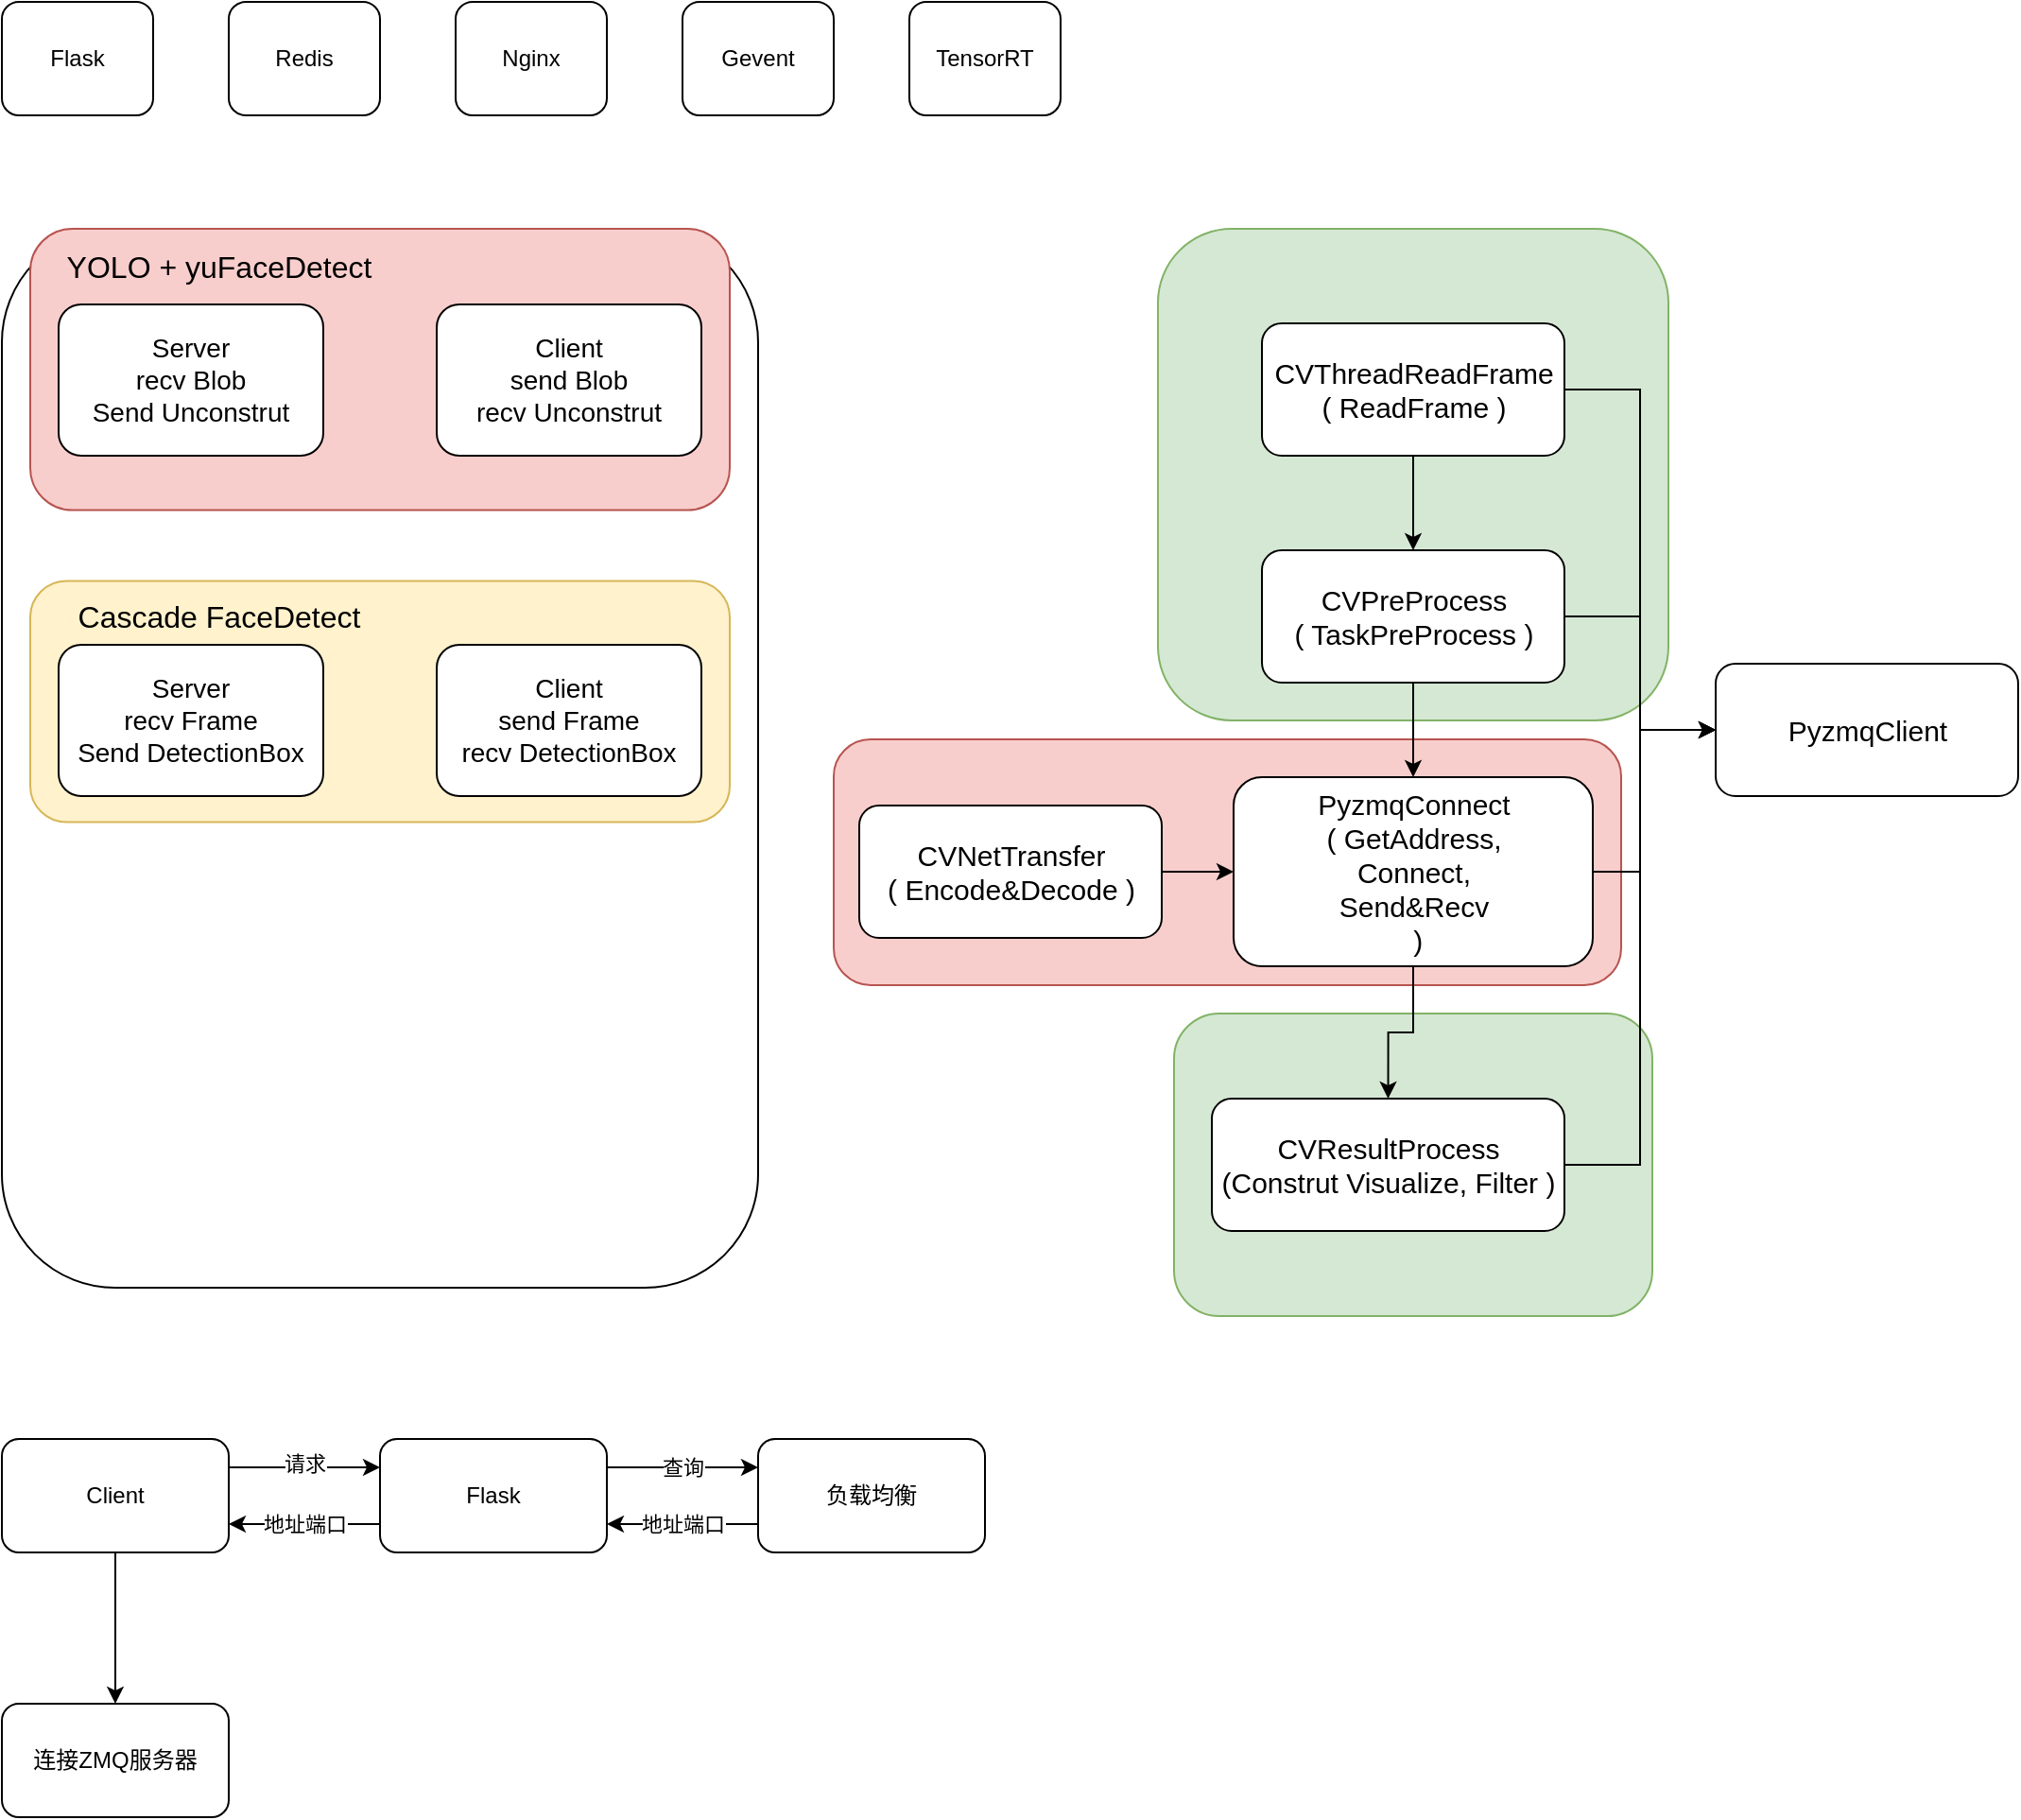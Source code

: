 <mxfile version="14.1.8" type="github">
  <diagram id="7dhG77_Q10vjQAKvfWMw" name="Page-1">
    <mxGraphModel dx="748" dy="454" grid="1" gridSize="10" guides="1" tooltips="1" connect="1" arrows="1" fold="1" page="1" pageScale="1" pageWidth="827" pageHeight="1169" math="0" shadow="0">
      <root>
        <mxCell id="0" />
        <mxCell id="1" parent="0" />
        <mxCell id="kNMitA74HekCaNC5wL4F-1" value="" style="rounded=1;whiteSpace=wrap;html=1;" parent="1" vertex="1">
          <mxGeometry x="80" y="160" width="400" height="560" as="geometry" />
        </mxCell>
        <mxCell id="MtR0q6EYVEY2UFpirdCm-37" value="" style="rounded=1;whiteSpace=wrap;html=1;fillColor=#fff2cc;strokeColor=#d6b656;" parent="1" vertex="1">
          <mxGeometry x="95" y="346.25" width="370" height="127.5" as="geometry" />
        </mxCell>
        <mxCell id="MtR0q6EYVEY2UFpirdCm-36" value="" style="rounded=1;whiteSpace=wrap;html=1;fillColor=#f8cecc;strokeColor=#b85450;" parent="1" vertex="1">
          <mxGeometry x="95" y="160" width="370" height="148.75" as="geometry" />
        </mxCell>
        <mxCell id="MtR0q6EYVEY2UFpirdCm-35" value="" style="rounded=1;whiteSpace=wrap;html=1;fillColor=#f8cecc;strokeColor=#b85450;" parent="1" vertex="1">
          <mxGeometry x="320" y="200" width="120" height="60" as="geometry" />
        </mxCell>
        <mxCell id="MtR0q6EYVEY2UFpirdCm-31" value="" style="rounded=1;whiteSpace=wrap;html=1;fillColor=#f8cecc;strokeColor=#b85450;" parent="1" vertex="1">
          <mxGeometry x="520" y="430" width="416.5" height="130" as="geometry" />
        </mxCell>
        <mxCell id="MtR0q6EYVEY2UFpirdCm-30" value="" style="rounded=1;whiteSpace=wrap;html=1;fillColor=#d5e8d4;strokeColor=#82b366;" parent="1" vertex="1">
          <mxGeometry x="700" y="575" width="253" height="160" as="geometry" />
        </mxCell>
        <mxCell id="1QFQKJrHIQteWZRxJTOW-2" value="Flask" style="rounded=1;whiteSpace=wrap;html=1;" parent="1" vertex="1">
          <mxGeometry x="80" y="40" width="80" height="60" as="geometry" />
        </mxCell>
        <mxCell id="1QFQKJrHIQteWZRxJTOW-7" value="Redis" style="rounded=1;whiteSpace=wrap;html=1;" parent="1" vertex="1">
          <mxGeometry x="200" y="40" width="80" height="60" as="geometry" />
        </mxCell>
        <mxCell id="1QFQKJrHIQteWZRxJTOW-8" value="Nginx" style="rounded=1;whiteSpace=wrap;html=1;" parent="1" vertex="1">
          <mxGeometry x="320" y="40" width="80" height="60" as="geometry" />
        </mxCell>
        <mxCell id="1QFQKJrHIQteWZRxJTOW-9" value="Gevent" style="rounded=1;whiteSpace=wrap;html=1;" parent="1" vertex="1">
          <mxGeometry x="440" y="40" width="80" height="60" as="geometry" />
        </mxCell>
        <mxCell id="Oo6SzhEoN0E3CcnQ-WtD-10" value="TensorRT" style="rounded=1;whiteSpace=wrap;html=1;" parent="1" vertex="1">
          <mxGeometry x="560" y="40" width="80" height="60" as="geometry" />
        </mxCell>
        <mxCell id="MtR0q6EYVEY2UFpirdCm-1" value="" style="rounded=1;whiteSpace=wrap;html=1;fillColor=#d5e8d4;strokeColor=#82b366;" parent="1" vertex="1">
          <mxGeometry x="691.5" y="160" width="270" height="260" as="geometry" />
        </mxCell>
        <mxCell id="MtR0q6EYVEY2UFpirdCm-28" style="edgeStyle=orthogonalEdgeStyle;rounded=0;orthogonalLoop=1;jettySize=auto;html=1;" parent="1" source="MtR0q6EYVEY2UFpirdCm-4" target="MtR0q6EYVEY2UFpirdCm-17" edge="1">
          <mxGeometry relative="1" as="geometry" />
        </mxCell>
        <mxCell id="MtR0q6EYVEY2UFpirdCm-4" value="&lt;font style=&quot;font-size: 15px&quot;&gt;CVNetTransfer&lt;br&gt;( Encode&amp;amp;Decode )&lt;/font&gt;" style="rounded=1;whiteSpace=wrap;html=1;" parent="1" vertex="1">
          <mxGeometry x="533.5" y="465" width="160" height="70" as="geometry" />
        </mxCell>
        <mxCell id="MtR0q6EYVEY2UFpirdCm-19" style="edgeStyle=orthogonalEdgeStyle;rounded=0;orthogonalLoop=1;jettySize=auto;html=1;entryX=0.5;entryY=0;entryDx=0;entryDy=0;" parent="1" source="MtR0q6EYVEY2UFpirdCm-7" target="MtR0q6EYVEY2UFpirdCm-9" edge="1">
          <mxGeometry relative="1" as="geometry" />
        </mxCell>
        <mxCell id="MtR0q6EYVEY2UFpirdCm-25" style="edgeStyle=orthogonalEdgeStyle;rounded=0;orthogonalLoop=1;jettySize=auto;html=1;entryX=0;entryY=0.5;entryDx=0;entryDy=0;" parent="1" source="MtR0q6EYVEY2UFpirdCm-7" target="MtR0q6EYVEY2UFpirdCm-10" edge="1">
          <mxGeometry relative="1" as="geometry" />
        </mxCell>
        <mxCell id="MtR0q6EYVEY2UFpirdCm-7" value="&lt;font style=&quot;font-size: 15px&quot;&gt;CVThreadReadFrame&lt;br&gt;( ReadFrame )&lt;/font&gt;" style="rounded=1;whiteSpace=wrap;html=1;" parent="1" vertex="1">
          <mxGeometry x="746.5" y="210" width="160" height="70" as="geometry" />
        </mxCell>
        <mxCell id="MtR0q6EYVEY2UFpirdCm-26" style="edgeStyle=orthogonalEdgeStyle;rounded=0;orthogonalLoop=1;jettySize=auto;html=1;entryX=0;entryY=0.5;entryDx=0;entryDy=0;" parent="1" source="MtR0q6EYVEY2UFpirdCm-8" target="MtR0q6EYVEY2UFpirdCm-10" edge="1">
          <mxGeometry relative="1" as="geometry" />
        </mxCell>
        <mxCell id="MtR0q6EYVEY2UFpirdCm-8" value="&lt;font style=&quot;font-size: 15px&quot;&gt;CVResultProcess&lt;br&gt;(Construt Visualize, Filter )&lt;/font&gt;" style="rounded=1;whiteSpace=wrap;html=1;" parent="1" vertex="1">
          <mxGeometry x="720" y="620" width="186.5" height="70" as="geometry" />
        </mxCell>
        <mxCell id="MtR0q6EYVEY2UFpirdCm-20" style="edgeStyle=orthogonalEdgeStyle;rounded=0;orthogonalLoop=1;jettySize=auto;html=1;entryX=0.5;entryY=0;entryDx=0;entryDy=0;" parent="1" source="MtR0q6EYVEY2UFpirdCm-9" target="MtR0q6EYVEY2UFpirdCm-17" edge="1">
          <mxGeometry relative="1" as="geometry" />
        </mxCell>
        <mxCell id="MtR0q6EYVEY2UFpirdCm-24" style="edgeStyle=orthogonalEdgeStyle;rounded=0;orthogonalLoop=1;jettySize=auto;html=1;" parent="1" source="MtR0q6EYVEY2UFpirdCm-9" target="MtR0q6EYVEY2UFpirdCm-10" edge="1">
          <mxGeometry relative="1" as="geometry" />
        </mxCell>
        <mxCell id="MtR0q6EYVEY2UFpirdCm-9" value="&lt;font style=&quot;font-size: 15px&quot;&gt;CVPreProcess&lt;br&gt;( TaskPreProcess )&lt;/font&gt;" style="rounded=1;whiteSpace=wrap;html=1;" parent="1" vertex="1">
          <mxGeometry x="746.5" y="330" width="160" height="70" as="geometry" />
        </mxCell>
        <mxCell id="MtR0q6EYVEY2UFpirdCm-10" value="&lt;span style=&quot;font-size: 15px&quot;&gt;PyzmqClient&lt;br&gt;&lt;/span&gt;" style="rounded=1;whiteSpace=wrap;html=1;" parent="1" vertex="1">
          <mxGeometry x="986.5" y="390" width="160" height="70" as="geometry" />
        </mxCell>
        <mxCell id="MtR0q6EYVEY2UFpirdCm-21" style="edgeStyle=orthogonalEdgeStyle;rounded=0;orthogonalLoop=1;jettySize=auto;html=1;entryX=0.5;entryY=0;entryDx=0;entryDy=0;" parent="1" source="MtR0q6EYVEY2UFpirdCm-17" target="MtR0q6EYVEY2UFpirdCm-8" edge="1">
          <mxGeometry relative="1" as="geometry" />
        </mxCell>
        <mxCell id="MtR0q6EYVEY2UFpirdCm-27" style="edgeStyle=orthogonalEdgeStyle;rounded=0;orthogonalLoop=1;jettySize=auto;html=1;entryX=0;entryY=0.5;entryDx=0;entryDy=0;" parent="1" source="MtR0q6EYVEY2UFpirdCm-17" target="MtR0q6EYVEY2UFpirdCm-10" edge="1">
          <mxGeometry relative="1" as="geometry">
            <Array as="points">
              <mxPoint x="946.5" y="500" />
              <mxPoint x="946.5" y="425" />
            </Array>
          </mxGeometry>
        </mxCell>
        <mxCell id="MtR0q6EYVEY2UFpirdCm-17" value="&lt;font style=&quot;font-size: 15px&quot;&gt;PyzmqConnect&lt;br&gt;( GetAddress, &lt;br&gt;Connect,&lt;br&gt;Send&amp;amp;Recv&lt;br&gt;&amp;nbsp;)&lt;/font&gt;" style="rounded=1;whiteSpace=wrap;html=1;" parent="1" vertex="1">
          <mxGeometry x="731.5" y="450" width="190" height="100" as="geometry" />
        </mxCell>
        <mxCell id="MtR0q6EYVEY2UFpirdCm-32" value="&lt;font style=&quot;font-size: 14px&quot;&gt;Server&lt;br&gt;recv Frame&lt;br&gt;Send DetectionBox&lt;br&gt;&lt;/font&gt;" style="rounded=1;whiteSpace=wrap;html=1;" parent="1" vertex="1">
          <mxGeometry x="110" y="380" width="140" height="80" as="geometry" />
        </mxCell>
        <mxCell id="MtR0q6EYVEY2UFpirdCm-34" value="&lt;font style=&quot;font-size: 14px&quot;&gt;Client&lt;br&gt;send Frame&lt;br&gt;recv DetectionBox&lt;br&gt;&lt;/font&gt;" style="rounded=1;whiteSpace=wrap;html=1;" parent="1" vertex="1">
          <mxGeometry x="310" y="380" width="140" height="80" as="geometry" />
        </mxCell>
        <mxCell id="kNMitA74HekCaNC5wL4F-3" value="&lt;font style=&quot;font-size: 14px&quot;&gt;Client&lt;br&gt;send Blob&lt;br&gt;recv Unconstrut&lt;br&gt;&lt;/font&gt;" style="rounded=1;whiteSpace=wrap;html=1;" parent="1" vertex="1">
          <mxGeometry x="310" y="200" width="140" height="80" as="geometry" />
        </mxCell>
        <mxCell id="kNMitA74HekCaNC5wL4F-4" value="&lt;font style=&quot;font-size: 14px&quot;&gt;Server&lt;br&gt;recv Blob&lt;br&gt;Send Unconstrut&lt;br&gt;&lt;/font&gt;" style="rounded=1;whiteSpace=wrap;html=1;" parent="1" vertex="1">
          <mxGeometry x="110" y="200" width="140" height="80" as="geometry" />
        </mxCell>
        <mxCell id="MtR0q6EYVEY2UFpirdCm-38" value="&lt;font style=&quot;font-size: 16px&quot;&gt;YOLO + yuFaceDetect&lt;/font&gt;" style="text;html=1;strokeColor=none;fillColor=none;align=center;verticalAlign=middle;whiteSpace=wrap;rounded=0;" parent="1" vertex="1">
          <mxGeometry x="110" y="170" width="170" height="20" as="geometry" />
        </mxCell>
        <mxCell id="MtR0q6EYVEY2UFpirdCm-39" value="&lt;font style=&quot;font-size: 16px&quot;&gt;Cascade FaceDetect&lt;/font&gt;" style="text;html=1;strokeColor=none;fillColor=none;align=center;verticalAlign=middle;whiteSpace=wrap;rounded=0;" parent="1" vertex="1">
          <mxGeometry x="110" y="355" width="170" height="20" as="geometry" />
        </mxCell>
        <mxCell id="DvpUdlFhhNbFB5oFA666-15" style="edgeStyle=orthogonalEdgeStyle;rounded=0;orthogonalLoop=1;jettySize=auto;html=1;exitX=1;exitY=0.25;exitDx=0;exitDy=0;entryX=0;entryY=0.25;entryDx=0;entryDy=0;" edge="1" parent="1" source="DvpUdlFhhNbFB5oFA666-10" target="DvpUdlFhhNbFB5oFA666-11">
          <mxGeometry relative="1" as="geometry" />
        </mxCell>
        <mxCell id="DvpUdlFhhNbFB5oFA666-19" value="请求" style="edgeLabel;html=1;align=center;verticalAlign=middle;resizable=0;points=[];" vertex="1" connectable="0" parent="DvpUdlFhhNbFB5oFA666-15">
          <mxGeometry x="-0.276" y="2" relative="1" as="geometry">
            <mxPoint x="10.83" as="offset" />
          </mxGeometry>
        </mxCell>
        <mxCell id="DvpUdlFhhNbFB5oFA666-22" value="" style="edgeStyle=orthogonalEdgeStyle;rounded=0;orthogonalLoop=1;jettySize=auto;html=1;" edge="1" parent="1" source="DvpUdlFhhNbFB5oFA666-10" target="DvpUdlFhhNbFB5oFA666-21">
          <mxGeometry relative="1" as="geometry" />
        </mxCell>
        <mxCell id="DvpUdlFhhNbFB5oFA666-10" value="Client" style="rounded=1;whiteSpace=wrap;html=1;" vertex="1" parent="1">
          <mxGeometry x="80" y="800" width="120" height="60" as="geometry" />
        </mxCell>
        <mxCell id="DvpUdlFhhNbFB5oFA666-16" style="edgeStyle=orthogonalEdgeStyle;rounded=0;orthogonalLoop=1;jettySize=auto;html=1;exitX=1;exitY=0.25;exitDx=0;exitDy=0;entryX=0;entryY=0.25;entryDx=0;entryDy=0;" edge="1" parent="1" source="DvpUdlFhhNbFB5oFA666-11" target="DvpUdlFhhNbFB5oFA666-13">
          <mxGeometry relative="1" as="geometry" />
        </mxCell>
        <mxCell id="DvpUdlFhhNbFB5oFA666-20" value="查询" style="edgeLabel;html=1;align=center;verticalAlign=middle;resizable=0;points=[];" vertex="1" connectable="0" parent="DvpUdlFhhNbFB5oFA666-16">
          <mxGeometry x="-0.257" relative="1" as="geometry">
            <mxPoint x="10" as="offset" />
          </mxGeometry>
        </mxCell>
        <mxCell id="DvpUdlFhhNbFB5oFA666-18" value="地址端口" style="edgeStyle=orthogonalEdgeStyle;rounded=0;orthogonalLoop=1;jettySize=auto;html=1;exitX=0;exitY=0.75;exitDx=0;exitDy=0;entryX=1;entryY=0.75;entryDx=0;entryDy=0;" edge="1" parent="1" source="DvpUdlFhhNbFB5oFA666-11" target="DvpUdlFhhNbFB5oFA666-10">
          <mxGeometry relative="1" as="geometry" />
        </mxCell>
        <mxCell id="DvpUdlFhhNbFB5oFA666-11" value="Flask" style="whiteSpace=wrap;html=1;rounded=1;" vertex="1" parent="1">
          <mxGeometry x="280" y="800" width="120" height="60" as="geometry" />
        </mxCell>
        <mxCell id="DvpUdlFhhNbFB5oFA666-17" value="地址端口" style="edgeStyle=orthogonalEdgeStyle;rounded=0;orthogonalLoop=1;jettySize=auto;html=1;exitX=0;exitY=0.75;exitDx=0;exitDy=0;entryX=1;entryY=0.75;entryDx=0;entryDy=0;" edge="1" parent="1" source="DvpUdlFhhNbFB5oFA666-13" target="DvpUdlFhhNbFB5oFA666-11">
          <mxGeometry relative="1" as="geometry" />
        </mxCell>
        <mxCell id="DvpUdlFhhNbFB5oFA666-13" value="负载均衡" style="whiteSpace=wrap;html=1;rounded=1;" vertex="1" parent="1">
          <mxGeometry x="480" y="800" width="120" height="60" as="geometry" />
        </mxCell>
        <mxCell id="DvpUdlFhhNbFB5oFA666-21" value="连接ZMQ服务器" style="whiteSpace=wrap;html=1;rounded=1;" vertex="1" parent="1">
          <mxGeometry x="80" y="940" width="120" height="60" as="geometry" />
        </mxCell>
      </root>
    </mxGraphModel>
  </diagram>
</mxfile>
